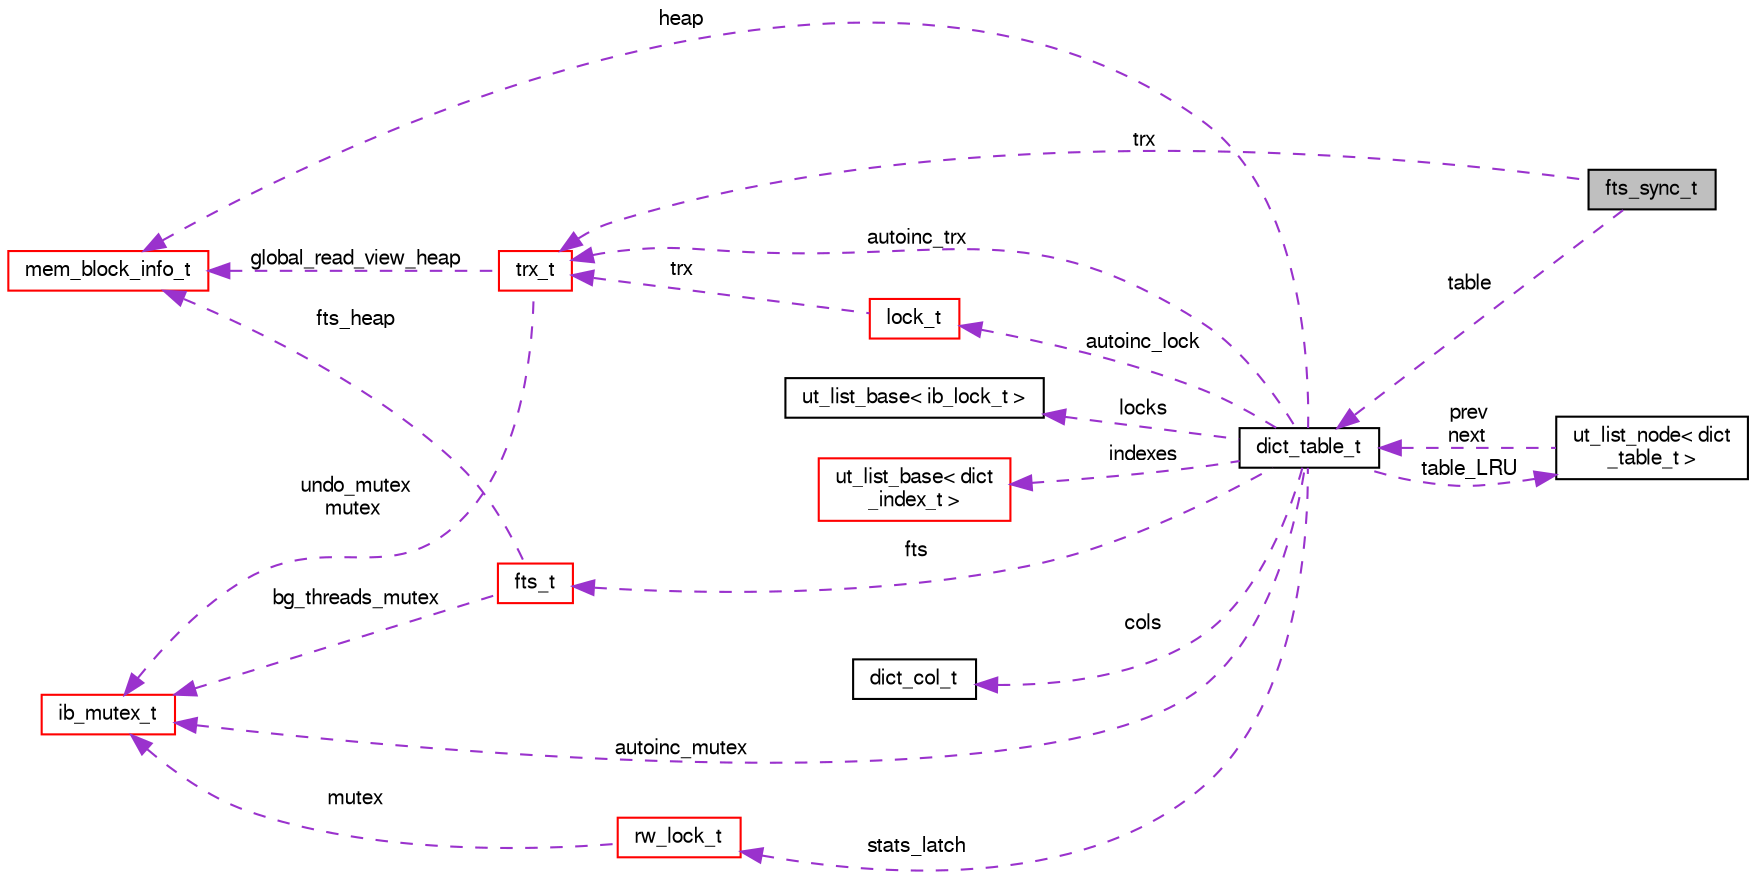 digraph "fts_sync_t"
{
  bgcolor="transparent";
  edge [fontname="FreeSans",fontsize="10",labelfontname="FreeSans",labelfontsize="10"];
  node [fontname="FreeSans",fontsize="10",shape=record];
  rankdir="LR";
  Node1 [label="fts_sync_t",height=0.2,width=0.4,color="black", fillcolor="grey75", style="filled" fontcolor="black"];
  Node2 -> Node1 [dir="back",color="darkorchid3",fontsize="10",style="dashed",label=" table" ,fontname="FreeSans"];
  Node2 [label="dict_table_t",height=0.2,width=0.4,color="black",URL="$structdict__table__t.html"];
  Node3 -> Node2 [dir="back",color="darkorchid3",fontsize="10",style="dashed",label=" locks" ,fontname="FreeSans"];
  Node3 [label="ut_list_base\< ib_lock_t \>",height=0.2,width=0.4,color="black",URL="$structut__list__base.html"];
  Node4 -> Node2 [dir="back",color="darkorchid3",fontsize="10",style="dashed",label=" indexes" ,fontname="FreeSans"];
  Node4 [label="ut_list_base\< dict\l_index_t \>",height=0.2,width=0.4,color="red",URL="$structut__list__base.html"];
  Node5 -> Node2 [dir="back",color="darkorchid3",fontsize="10",style="dashed",label=" fts" ,fontname="FreeSans"];
  Node5 [label="fts_t",height=0.2,width=0.4,color="red",URL="$structfts__t.html"];
  Node6 -> Node5 [dir="back",color="darkorchid3",fontsize="10",style="dashed",label=" fts_heap" ,fontname="FreeSans"];
  Node6 [label="mem_block_info_t",height=0.2,width=0.4,color="red",URL="$structmem__block__info__t.html"];
  Node7 -> Node5 [dir="back",color="darkorchid3",fontsize="10",style="dashed",label=" bg_threads_mutex" ,fontname="FreeSans"];
  Node7 [label="ib_mutex_t",height=0.2,width=0.4,color="red",URL="$structib__mutex__t.html"];
  Node6 -> Node2 [dir="back",color="darkorchid3",fontsize="10",style="dashed",label=" heap" ,fontname="FreeSans"];
  Node8 -> Node2 [dir="back",color="darkorchid3",fontsize="10",style="dashed",label=" autoinc_trx" ,fontname="FreeSans"];
  Node8 [label="trx_t",height=0.2,width=0.4,color="red",URL="$structtrx__t.html"];
  Node6 -> Node8 [dir="back",color="darkorchid3",fontsize="10",style="dashed",label=" global_read_view_heap" ,fontname="FreeSans"];
  Node7 -> Node8 [dir="back",color="darkorchid3",fontsize="10",style="dashed",label=" undo_mutex\nmutex" ,fontname="FreeSans"];
  Node9 -> Node2 [dir="back",color="darkorchid3",fontsize="10",style="dashed",label=" table_LRU" ,fontname="FreeSans"];
  Node9 [label="ut_list_node\< dict\l_table_t \>",height=0.2,width=0.4,color="black",URL="$structut__list__node.html"];
  Node2 -> Node9 [dir="back",color="darkorchid3",fontsize="10",style="dashed",label=" prev\nnext" ,fontname="FreeSans"];
  Node7 -> Node2 [dir="back",color="darkorchid3",fontsize="10",style="dashed",label=" autoinc_mutex" ,fontname="FreeSans"];
  Node10 -> Node2 [dir="back",color="darkorchid3",fontsize="10",style="dashed",label=" cols" ,fontname="FreeSans"];
  Node10 [label="dict_col_t",height=0.2,width=0.4,color="black",URL="$structdict__col__t.html"];
  Node11 -> Node2 [dir="back",color="darkorchid3",fontsize="10",style="dashed",label=" stats_latch" ,fontname="FreeSans"];
  Node11 [label="rw_lock_t",height=0.2,width=0.4,color="red",URL="$structrw__lock__t.html"];
  Node7 -> Node11 [dir="back",color="darkorchid3",fontsize="10",style="dashed",label=" mutex" ,fontname="FreeSans"];
  Node12 -> Node2 [dir="back",color="darkorchid3",fontsize="10",style="dashed",label=" autoinc_lock" ,fontname="FreeSans"];
  Node12 [label="lock_t",height=0.2,width=0.4,color="red",URL="$structlock__t.html"];
  Node8 -> Node12 [dir="back",color="darkorchid3",fontsize="10",style="dashed",label=" trx" ,fontname="FreeSans"];
  Node8 -> Node1 [dir="back",color="darkorchid3",fontsize="10",style="dashed",label=" trx" ,fontname="FreeSans"];
}
